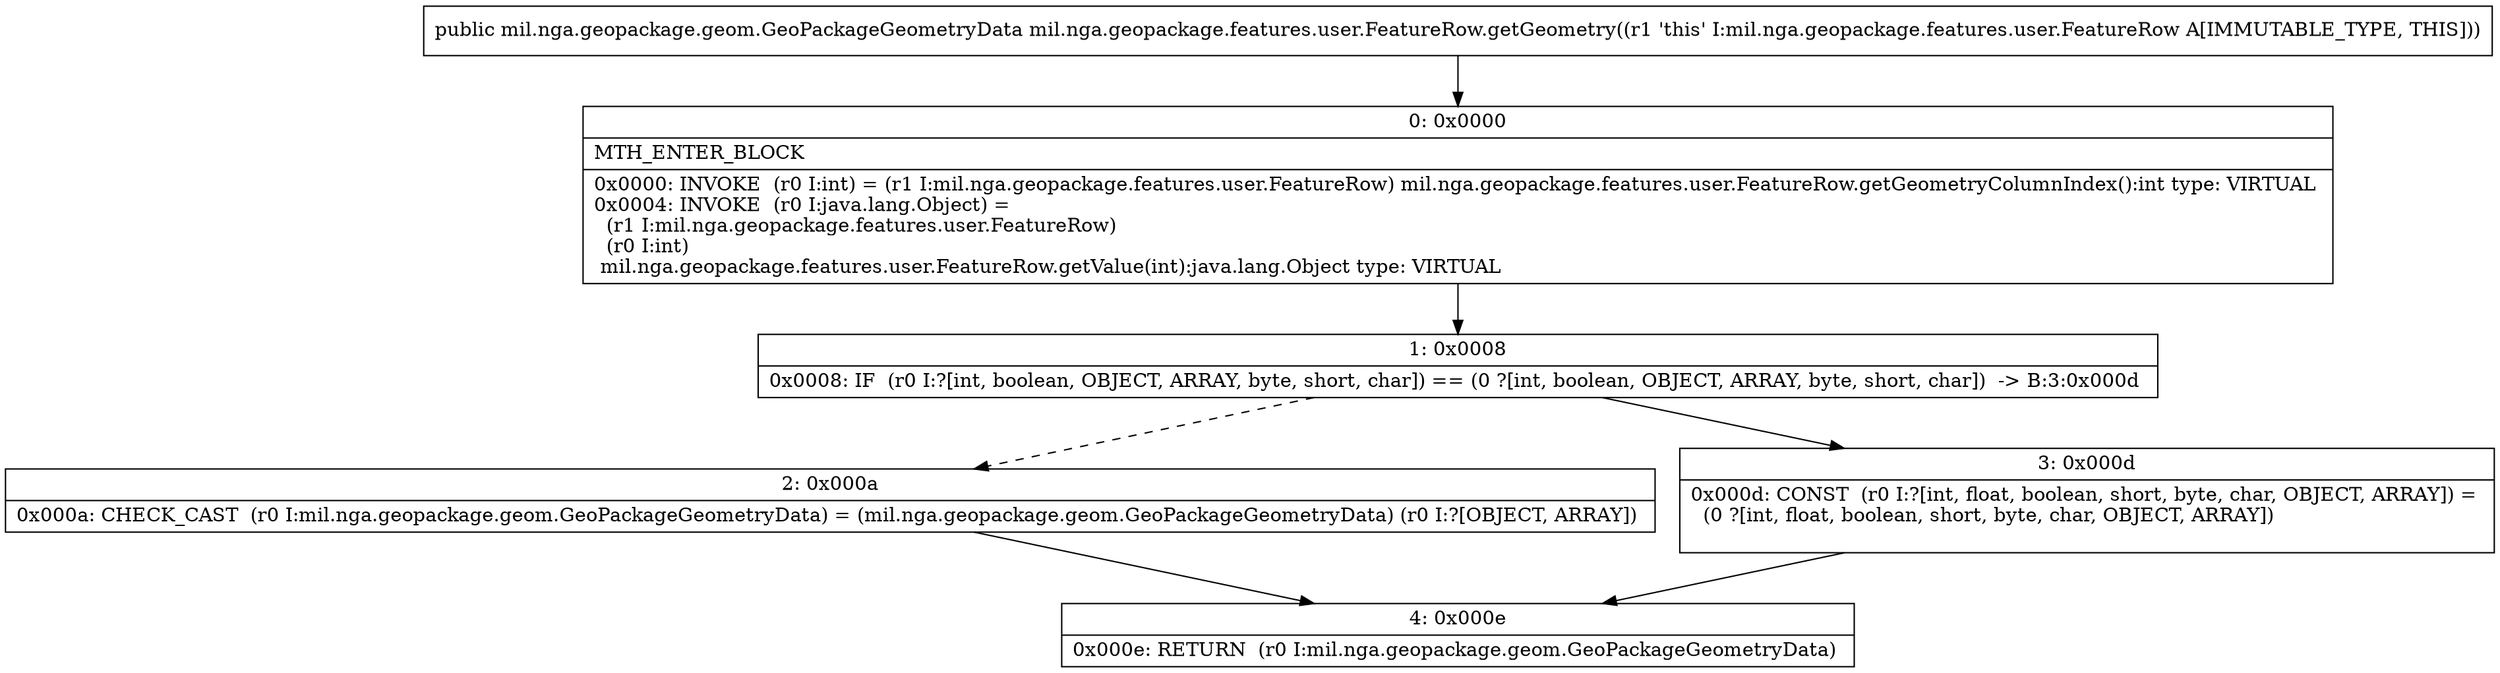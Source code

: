 digraph "CFG formil.nga.geopackage.features.user.FeatureRow.getGeometry()Lmil\/nga\/geopackage\/geom\/GeoPackageGeometryData;" {
Node_0 [shape=record,label="{0\:\ 0x0000|MTH_ENTER_BLOCK\l|0x0000: INVOKE  (r0 I:int) = (r1 I:mil.nga.geopackage.features.user.FeatureRow) mil.nga.geopackage.features.user.FeatureRow.getGeometryColumnIndex():int type: VIRTUAL \l0x0004: INVOKE  (r0 I:java.lang.Object) = \l  (r1 I:mil.nga.geopackage.features.user.FeatureRow)\l  (r0 I:int)\l mil.nga.geopackage.features.user.FeatureRow.getValue(int):java.lang.Object type: VIRTUAL \l}"];
Node_1 [shape=record,label="{1\:\ 0x0008|0x0008: IF  (r0 I:?[int, boolean, OBJECT, ARRAY, byte, short, char]) == (0 ?[int, boolean, OBJECT, ARRAY, byte, short, char])  \-\> B:3:0x000d \l}"];
Node_2 [shape=record,label="{2\:\ 0x000a|0x000a: CHECK_CAST  (r0 I:mil.nga.geopackage.geom.GeoPackageGeometryData) = (mil.nga.geopackage.geom.GeoPackageGeometryData) (r0 I:?[OBJECT, ARRAY]) \l}"];
Node_3 [shape=record,label="{3\:\ 0x000d|0x000d: CONST  (r0 I:?[int, float, boolean, short, byte, char, OBJECT, ARRAY]) = \l  (0 ?[int, float, boolean, short, byte, char, OBJECT, ARRAY])\l \l}"];
Node_4 [shape=record,label="{4\:\ 0x000e|0x000e: RETURN  (r0 I:mil.nga.geopackage.geom.GeoPackageGeometryData) \l}"];
MethodNode[shape=record,label="{public mil.nga.geopackage.geom.GeoPackageGeometryData mil.nga.geopackage.features.user.FeatureRow.getGeometry((r1 'this' I:mil.nga.geopackage.features.user.FeatureRow A[IMMUTABLE_TYPE, THIS])) }"];
MethodNode -> Node_0;
Node_0 -> Node_1;
Node_1 -> Node_2[style=dashed];
Node_1 -> Node_3;
Node_2 -> Node_4;
Node_3 -> Node_4;
}


